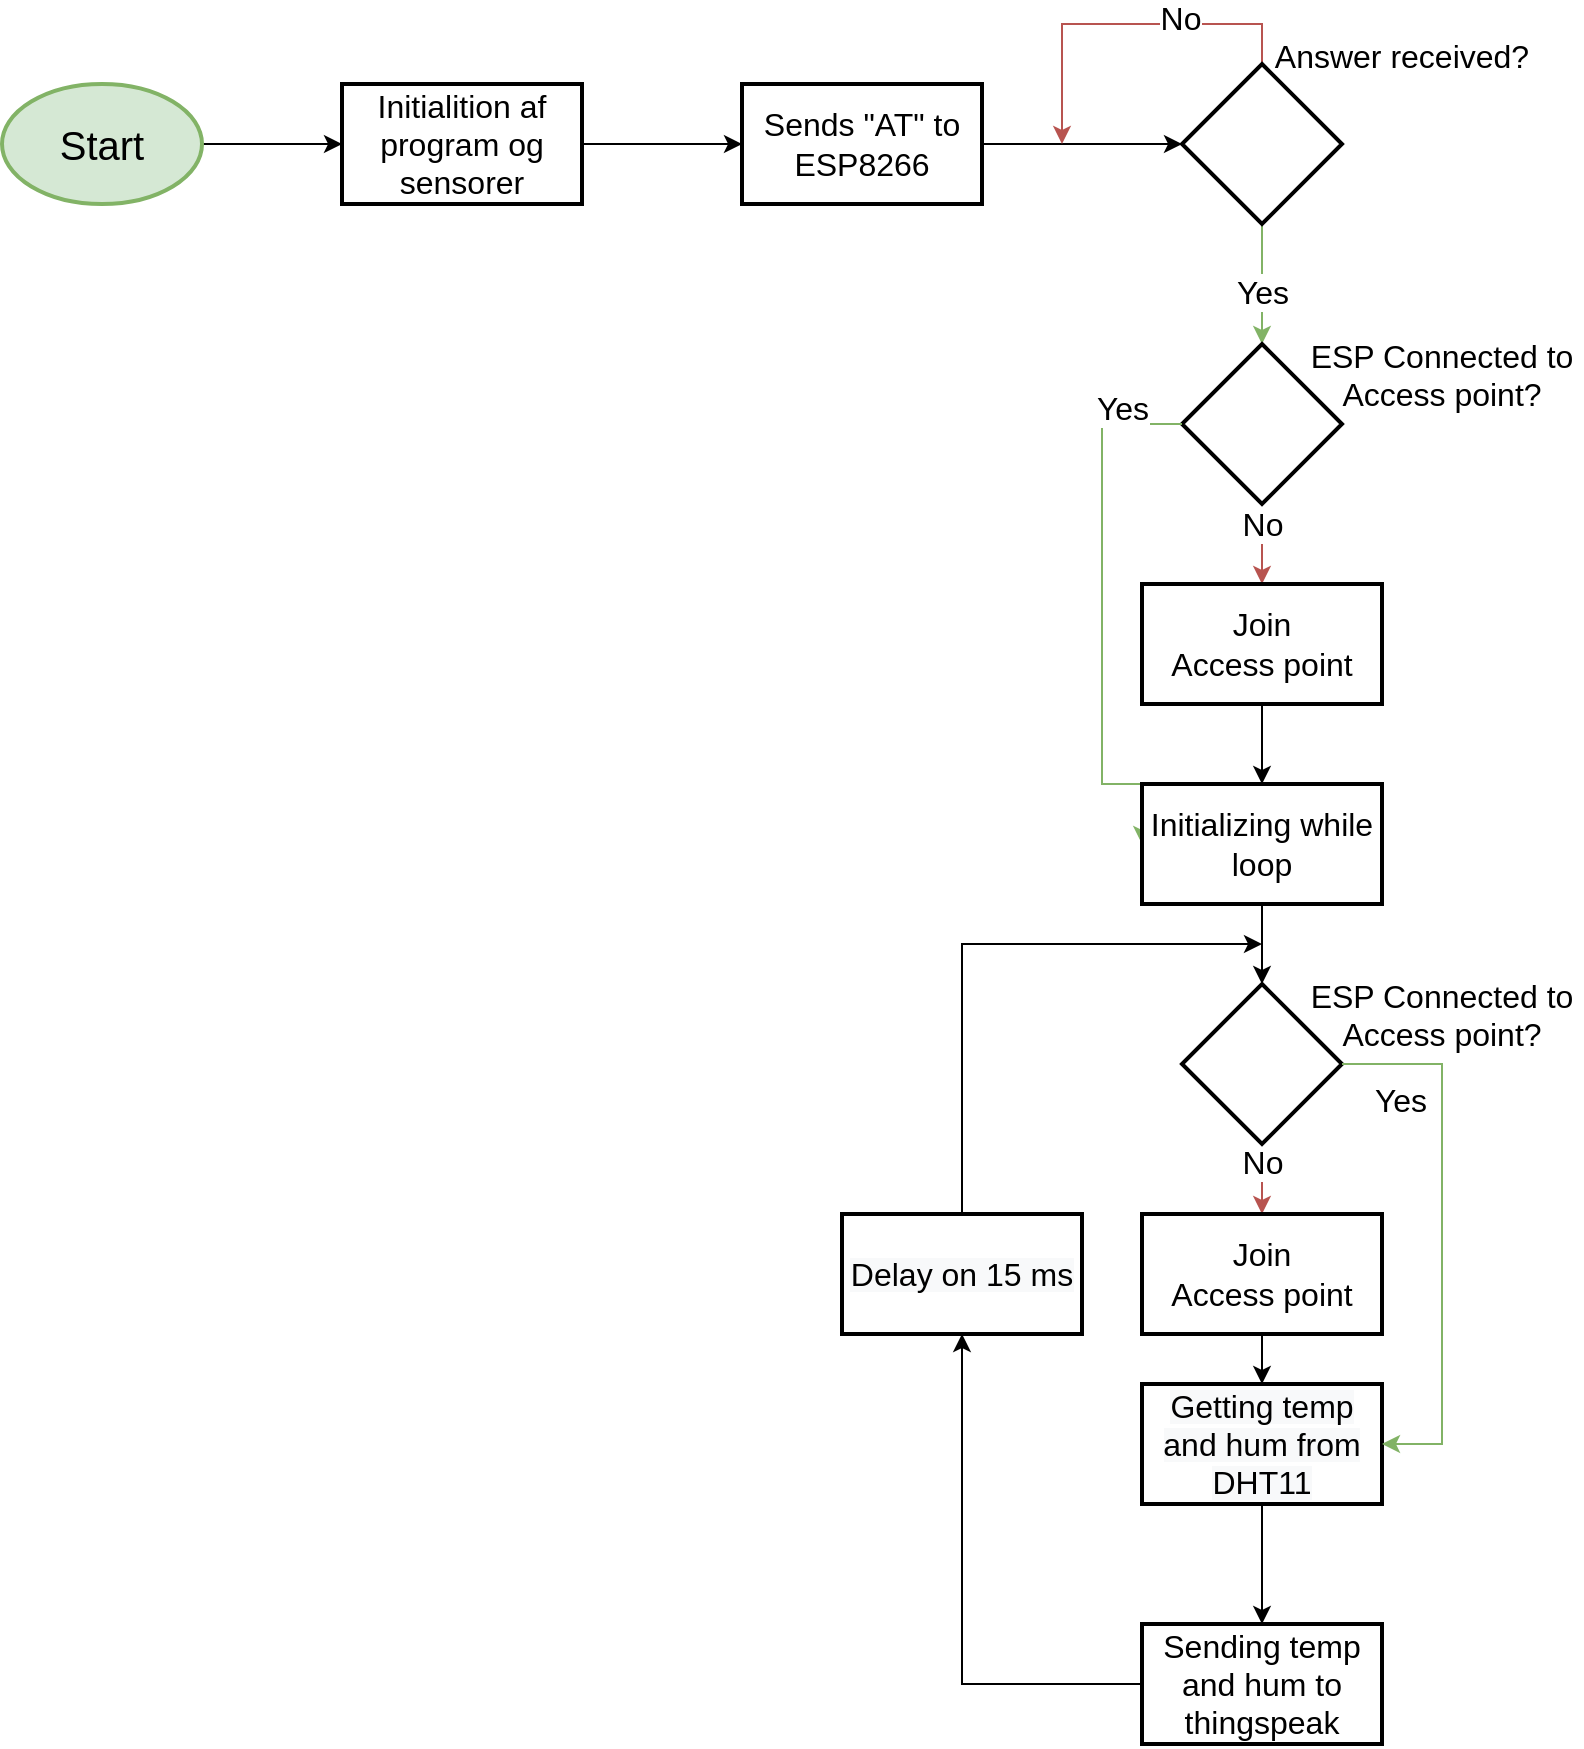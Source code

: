 <mxfile version="13.7.9" type="device"><diagram id="FaV-3J4RYFhDOAYKGPKZ" name="Side-1"><mxGraphModel dx="1185" dy="685" grid="1" gridSize="10" guides="1" tooltips="1" connect="1" arrows="1" fold="1" page="1" pageScale="1" pageWidth="827" pageHeight="1169" math="0" shadow="0"><root><mxCell id="0"/><mxCell id="1" parent="0"/><mxCell id="T9v7fl9vdt2O8YR_j9P5-5" value="" style="edgeStyle=orthogonalEdgeStyle;orthogonalLoop=1;jettySize=auto;html=1;" parent="1" source="T9v7fl9vdt2O8YR_j9P5-1" target="T9v7fl9vdt2O8YR_j9P5-4" edge="1"><mxGeometry relative="1" as="geometry"/></mxCell><mxCell id="T9v7fl9vdt2O8YR_j9P5-1" value="&lt;font style=&quot;font-size: 20px&quot;&gt;Start&lt;/font&gt;" style="strokeWidth=2;html=1;shape=mxgraph.flowchart.start_1;whiteSpace=wrap;fillColor=#d5e8d4;strokeColor=#82b366;" parent="1" vertex="1"><mxGeometry x="50" y="50" width="100" height="60" as="geometry"/></mxCell><mxCell id="T9v7fl9vdt2O8YR_j9P5-23" value="" style="edgeStyle=orthogonalEdgeStyle;orthogonalLoop=1;jettySize=auto;html=1;fontSize=16;" parent="1" source="T9v7fl9vdt2O8YR_j9P5-4" target="T9v7fl9vdt2O8YR_j9P5-22" edge="1"><mxGeometry relative="1" as="geometry"/></mxCell><mxCell id="T9v7fl9vdt2O8YR_j9P5-4" value="Initialition af program og sensorer" style="whiteSpace=wrap;html=1;strokeWidth=2;fontSize=16;" parent="1" vertex="1"><mxGeometry x="220" y="50" width="120" height="60" as="geometry"/></mxCell><mxCell id="T9v7fl9vdt2O8YR_j9P5-25" value="" style="edgeStyle=orthogonalEdgeStyle;orthogonalLoop=1;jettySize=auto;html=1;fontSize=16;" parent="1" source="T9v7fl9vdt2O8YR_j9P5-22" target="T9v7fl9vdt2O8YR_j9P5-24" edge="1"><mxGeometry relative="1" as="geometry"/></mxCell><mxCell id="T9v7fl9vdt2O8YR_j9P5-22" value="Sends &quot;AT&quot; to ESP8266" style="whiteSpace=wrap;html=1;fontSize=16;strokeWidth=2;" parent="1" vertex="1"><mxGeometry x="420" y="50" width="120" height="60" as="geometry"/></mxCell><mxCell id="T9v7fl9vdt2O8YR_j9P5-28" value="" style="edgeStyle=orthogonalEdgeStyle;rounded=0;orthogonalLoop=1;jettySize=auto;html=1;fontSize=16;fillColor=#d5e8d4;strokeColor=#82b366;entryX=0.5;entryY=0;entryDx=0;entryDy=0;fontStyle=1" parent="1" source="T9v7fl9vdt2O8YR_j9P5-24" target="T9v7fl9vdt2O8YR_j9P5-37" edge="1"><mxGeometry relative="1" as="geometry"><mxPoint x="680" y="210" as="targetPoint"/></mxGeometry></mxCell><mxCell id="T9v7fl9vdt2O8YR_j9P5-32" value="Yes" style="edgeLabel;html=1;align=center;verticalAlign=middle;resizable=0;points=[];fontSize=16;" parent="T9v7fl9vdt2O8YR_j9P5-28" vertex="1" connectable="0"><mxGeometry x="-0.204" y="1" relative="1" as="geometry"><mxPoint x="-1" y="10" as="offset"/></mxGeometry></mxCell><mxCell id="T9v7fl9vdt2O8YR_j9P5-29" style="edgeStyle=orthogonalEdgeStyle;rounded=0;orthogonalLoop=1;jettySize=auto;html=1;fontSize=16;fillColor=#f8cecc;strokeColor=#b85450;" parent="1" source="T9v7fl9vdt2O8YR_j9P5-24" edge="1"><mxGeometry relative="1" as="geometry"><mxPoint x="580" y="80" as="targetPoint"/><Array as="points"><mxPoint x="680" y="20"/><mxPoint x="580" y="20"/></Array></mxGeometry></mxCell><mxCell id="T9v7fl9vdt2O8YR_j9P5-31" value="No" style="edgeLabel;html=1;align=center;verticalAlign=middle;resizable=0;points=[];fontSize=16;" parent="T9v7fl9vdt2O8YR_j9P5-29" vertex="1" connectable="0"><mxGeometry x="-0.315" y="-2" relative="1" as="geometry"><mxPoint y="-1" as="offset"/></mxGeometry></mxCell><mxCell id="T9v7fl9vdt2O8YR_j9P5-24" value="" style="rhombus;whiteSpace=wrap;html=1;fontSize=16;strokeWidth=2;" parent="1" vertex="1"><mxGeometry x="640" y="40" width="80" height="80" as="geometry"/></mxCell><mxCell id="T9v7fl9vdt2O8YR_j9P5-26" value="&lt;div style=&quot;&quot;&gt;&lt;span&gt;&lt;font face=&quot;helvetica&quot;&gt;Answer received?&lt;/font&gt;&lt;/span&gt;&lt;/div&gt;" style="text;whiteSpace=wrap;html=1;fontSize=16;align=center;" parent="1" vertex="1"><mxGeometry x="680" y="20" width="140" height="50" as="geometry"/></mxCell><mxCell id="T9v7fl9vdt2O8YR_j9P5-35" style="edgeStyle=orthogonalEdgeStyle;rounded=0;orthogonalLoop=1;jettySize=auto;html=1;fontSize=16;fillColor=#f8cecc;strokeColor=#b85450;entryX=0.5;entryY=0;entryDx=0;entryDy=0;exitX=0.5;exitY=1;exitDx=0;exitDy=0;" parent="1" source="T9v7fl9vdt2O8YR_j9P5-37" edge="1" target="T9v7fl9vdt2O8YR_j9P5-40"><mxGeometry relative="1" as="geometry"><mxPoint x="570" y="270" as="targetPoint"/><Array as="points"/><mxPoint x="720" y="270" as="sourcePoint"/></mxGeometry></mxCell><mxCell id="T9v7fl9vdt2O8YR_j9P5-36" value="No" style="edgeLabel;html=1;align=center;verticalAlign=middle;resizable=0;points=[];fontSize=16;" parent="T9v7fl9vdt2O8YR_j9P5-35" vertex="1" connectable="0"><mxGeometry x="-0.315" y="-2" relative="1" as="geometry"><mxPoint x="2" y="-3.71" as="offset"/></mxGeometry></mxCell><mxCell id="T9v7fl9vdt2O8YR_j9P5-37" value="" style="rhombus;whiteSpace=wrap;html=1;fontSize=16;strokeWidth=2;" parent="1" vertex="1"><mxGeometry x="640" y="180" width="80" height="80" as="geometry"/></mxCell><mxCell id="T9v7fl9vdt2O8YR_j9P5-39" value="&lt;span style=&quot;font-family: &amp;#34;helvetica&amp;#34;&quot;&gt;ESP Connected to Access point?&lt;/span&gt;" style="text;whiteSpace=wrap;html=1;fontSize=16;align=center;" parent="1" vertex="1"><mxGeometry x="700" y="170" width="140" height="50" as="geometry"/></mxCell><mxCell id="T9v7fl9vdt2O8YR_j9P5-50" style="edgeStyle=orthogonalEdgeStyle;rounded=0;orthogonalLoop=1;jettySize=auto;html=1;fontSize=16;entryX=0.5;entryY=0;entryDx=0;entryDy=0;" parent="1" source="T9v7fl9vdt2O8YR_j9P5-40" target="8ZDI91WDi_7vuV9EVUCt-10" edge="1"><mxGeometry relative="1" as="geometry"><mxPoint x="680" y="370" as="targetPoint"/></mxGeometry></mxCell><mxCell id="T9v7fl9vdt2O8YR_j9P5-40" value="Join&lt;br&gt;Access point" style="whiteSpace=wrap;html=1;fontSize=16;strokeWidth=2;" parent="1" vertex="1"><mxGeometry x="620" y="300" width="120" height="60" as="geometry"/></mxCell><mxCell id="8ZDI91WDi_7vuV9EVUCt-3" value="" style="edgeStyle=orthogonalEdgeStyle;rounded=0;orthogonalLoop=1;jettySize=auto;html=1;fontSize=16;fillColor=#d5e8d4;strokeColor=#82b366;exitX=0;exitY=0.5;exitDx=0;exitDy=0;entryX=0;entryY=0.5;entryDx=0;entryDy=0;" edge="1" parent="1" source="T9v7fl9vdt2O8YR_j9P5-37" target="8ZDI91WDi_7vuV9EVUCt-10"><mxGeometry relative="1" as="geometry"><mxPoint x="680" y="350" as="targetPoint"/><mxPoint x="690" y="130" as="sourcePoint"/><Array as="points"><mxPoint x="600" y="220"/><mxPoint x="600" y="400"/></Array></mxGeometry></mxCell><mxCell id="8ZDI91WDi_7vuV9EVUCt-4" value="Yes" style="edgeLabel;html=1;align=center;verticalAlign=middle;resizable=0;points=[];fontSize=16;" vertex="1" connectable="0" parent="8ZDI91WDi_7vuV9EVUCt-3"><mxGeometry x="-0.204" y="1" relative="1" as="geometry"><mxPoint x="9" y="-75.83" as="offset"/></mxGeometry></mxCell><mxCell id="8ZDI91WDi_7vuV9EVUCt-26" style="edgeStyle=orthogonalEdgeStyle;rounded=0;orthogonalLoop=1;jettySize=auto;html=1;entryX=0.5;entryY=0;entryDx=0;entryDy=0;fontSize=16;exitX=0.5;exitY=1;exitDx=0;exitDy=0;" edge="1" parent="1" source="8ZDI91WDi_7vuV9EVUCt-10" target="8ZDI91WDi_7vuV9EVUCt-22"><mxGeometry relative="1" as="geometry"><mxPoint x="680" y="500" as="sourcePoint"/></mxGeometry></mxCell><mxCell id="8ZDI91WDi_7vuV9EVUCt-10" value="Initializing while loop" style="whiteSpace=wrap;html=1;fontSize=16;strokeWidth=2;" vertex="1" parent="1"><mxGeometry x="620" y="400" width="120" height="60" as="geometry"/></mxCell><mxCell id="8ZDI91WDi_7vuV9EVUCt-16" value="" style="edgeStyle=orthogonalEdgeStyle;rounded=0;orthogonalLoop=1;jettySize=auto;html=1;fontSize=16;" edge="1" parent="1" source="8ZDI91WDi_7vuV9EVUCt-14" target="8ZDI91WDi_7vuV9EVUCt-15"><mxGeometry relative="1" as="geometry"/></mxCell><mxCell id="8ZDI91WDi_7vuV9EVUCt-14" value="&lt;font style=&quot;font-size: 16px&quot;&gt;&lt;span style=&quot;color: rgb(0 , 0 , 0) ; font-family: &amp;#34;helvetica&amp;#34; ; font-style: normal ; font-weight: 400 ; letter-spacing: normal ; text-align: center ; text-indent: 0px ; text-transform: none ; word-spacing: 0px ; background-color: rgb(248 , 249 , 250) ; display: inline ; float: none&quot;&gt;Getting temp and hum from DHT11&lt;/span&gt;&lt;br&gt;&lt;/font&gt;" style="whiteSpace=wrap;html=1;fontSize=16;strokeWidth=2;" vertex="1" parent="1"><mxGeometry x="620" y="700" width="120" height="60" as="geometry"/></mxCell><mxCell id="8ZDI91WDi_7vuV9EVUCt-17" style="edgeStyle=orthogonalEdgeStyle;rounded=0;orthogonalLoop=1;jettySize=auto;html=1;fontSize=16;exitX=0;exitY=0.5;exitDx=0;exitDy=0;entryX=0.5;entryY=1;entryDx=0;entryDy=0;" edge="1" parent="1" source="8ZDI91WDi_7vuV9EVUCt-15" target="8ZDI91WDi_7vuV9EVUCt-18"><mxGeometry relative="1" as="geometry"><mxPoint x="530" y="790" as="targetPoint"/><Array as="points"><mxPoint x="530" y="850"/></Array></mxGeometry></mxCell><mxCell id="8ZDI91WDi_7vuV9EVUCt-15" value="Sending temp and hum to thingspeak" style="whiteSpace=wrap;html=1;fontSize=16;strokeWidth=2;" vertex="1" parent="1"><mxGeometry x="620" y="820" width="120" height="60" as="geometry"/></mxCell><mxCell id="8ZDI91WDi_7vuV9EVUCt-19" style="edgeStyle=orthogonalEdgeStyle;rounded=0;orthogonalLoop=1;jettySize=auto;html=1;fontSize=16;exitX=0.5;exitY=0;exitDx=0;exitDy=0;" edge="1" parent="1" source="8ZDI91WDi_7vuV9EVUCt-18"><mxGeometry relative="1" as="geometry"><mxPoint x="680" y="480" as="targetPoint"/><Array as="points"><mxPoint x="530" y="480"/></Array></mxGeometry></mxCell><mxCell id="8ZDI91WDi_7vuV9EVUCt-18" value="&lt;font style=&quot;font-size: 16px&quot;&gt;&lt;span style=&quot;color: rgb(0 , 0 , 0) ; font-family: &amp;#34;helvetica&amp;#34; ; font-style: normal ; font-weight: 400 ; letter-spacing: normal ; text-align: center ; text-indent: 0px ; text-transform: none ; word-spacing: 0px ; background-color: rgb(248 , 249 , 250) ; display: inline ; float: none&quot;&gt;Delay on 15 ms&lt;/span&gt;&lt;br&gt;&lt;/font&gt;" style="whiteSpace=wrap;html=1;fontSize=16;strokeWidth=2;" vertex="1" parent="1"><mxGeometry x="470" y="615" width="120" height="60" as="geometry"/></mxCell><mxCell id="8ZDI91WDi_7vuV9EVUCt-20" style="edgeStyle=orthogonalEdgeStyle;rounded=0;orthogonalLoop=1;jettySize=auto;html=1;fontSize=16;fillColor=#f8cecc;strokeColor=#b85450;entryX=0.5;entryY=0;entryDx=0;entryDy=0;exitX=0.5;exitY=1;exitDx=0;exitDy=0;" edge="1" parent="1" source="8ZDI91WDi_7vuV9EVUCt-22" target="8ZDI91WDi_7vuV9EVUCt-24"><mxGeometry relative="1" as="geometry"><mxPoint x="570" y="590" as="targetPoint"/><Array as="points"/><mxPoint x="720" y="590" as="sourcePoint"/></mxGeometry></mxCell><mxCell id="8ZDI91WDi_7vuV9EVUCt-21" value="No" style="edgeLabel;html=1;align=center;verticalAlign=middle;resizable=0;points=[];fontSize=16;" vertex="1" connectable="0" parent="8ZDI91WDi_7vuV9EVUCt-20"><mxGeometry x="-0.315" y="-2" relative="1" as="geometry"><mxPoint x="2" y="-3.71" as="offset"/></mxGeometry></mxCell><mxCell id="8ZDI91WDi_7vuV9EVUCt-22" value="" style="rhombus;whiteSpace=wrap;html=1;fontSize=16;strokeWidth=2;" vertex="1" parent="1"><mxGeometry x="640" y="500" width="80" height="80" as="geometry"/></mxCell><mxCell id="8ZDI91WDi_7vuV9EVUCt-23" value="&lt;span style=&quot;font-family: &amp;#34;helvetica&amp;#34;&quot;&gt;ESP Connected to Access point?&lt;/span&gt;" style="text;whiteSpace=wrap;html=1;fontSize=16;align=center;" vertex="1" parent="1"><mxGeometry x="700" y="490" width="140" height="50" as="geometry"/></mxCell><mxCell id="8ZDI91WDi_7vuV9EVUCt-28" style="edgeStyle=orthogonalEdgeStyle;rounded=0;orthogonalLoop=1;jettySize=auto;html=1;exitX=0.5;exitY=1;exitDx=0;exitDy=0;entryX=0.5;entryY=0;entryDx=0;entryDy=0;fontSize=16;" edge="1" parent="1" source="8ZDI91WDi_7vuV9EVUCt-24" target="8ZDI91WDi_7vuV9EVUCt-14"><mxGeometry relative="1" as="geometry"/></mxCell><mxCell id="8ZDI91WDi_7vuV9EVUCt-24" value="Join&lt;br&gt;Access point" style="whiteSpace=wrap;html=1;fontSize=16;strokeWidth=2;" vertex="1" parent="1"><mxGeometry x="620" y="615" width="120" height="60" as="geometry"/></mxCell><mxCell id="8ZDI91WDi_7vuV9EVUCt-25" value="Yes" style="edgeLabel;html=1;align=center;verticalAlign=middle;resizable=0;points=[];fontSize=16;" vertex="1" connectable="0" parent="1"><mxGeometry x="760" y="560.003" as="geometry"><mxPoint x="-11" y="-2" as="offset"/></mxGeometry></mxCell><mxCell id="8ZDI91WDi_7vuV9EVUCt-33" value="" style="edgeStyle=orthogonalEdgeStyle;rounded=0;orthogonalLoop=1;jettySize=auto;html=1;fontSize=16;fillColor=#d5e8d4;strokeColor=#82b366;exitX=1;exitY=0.5;exitDx=0;exitDy=0;entryX=1;entryY=0.5;entryDx=0;entryDy=0;" edge="1" parent="1" source="8ZDI91WDi_7vuV9EVUCt-22" target="8ZDI91WDi_7vuV9EVUCt-14"><mxGeometry relative="1" as="geometry"><mxPoint x="630" y="440" as="targetPoint"/><mxPoint x="650" y="260" as="sourcePoint"/><Array as="points"><mxPoint x="770" y="540"/><mxPoint x="770" y="730"/></Array></mxGeometry></mxCell></root></mxGraphModel></diagram></mxfile>